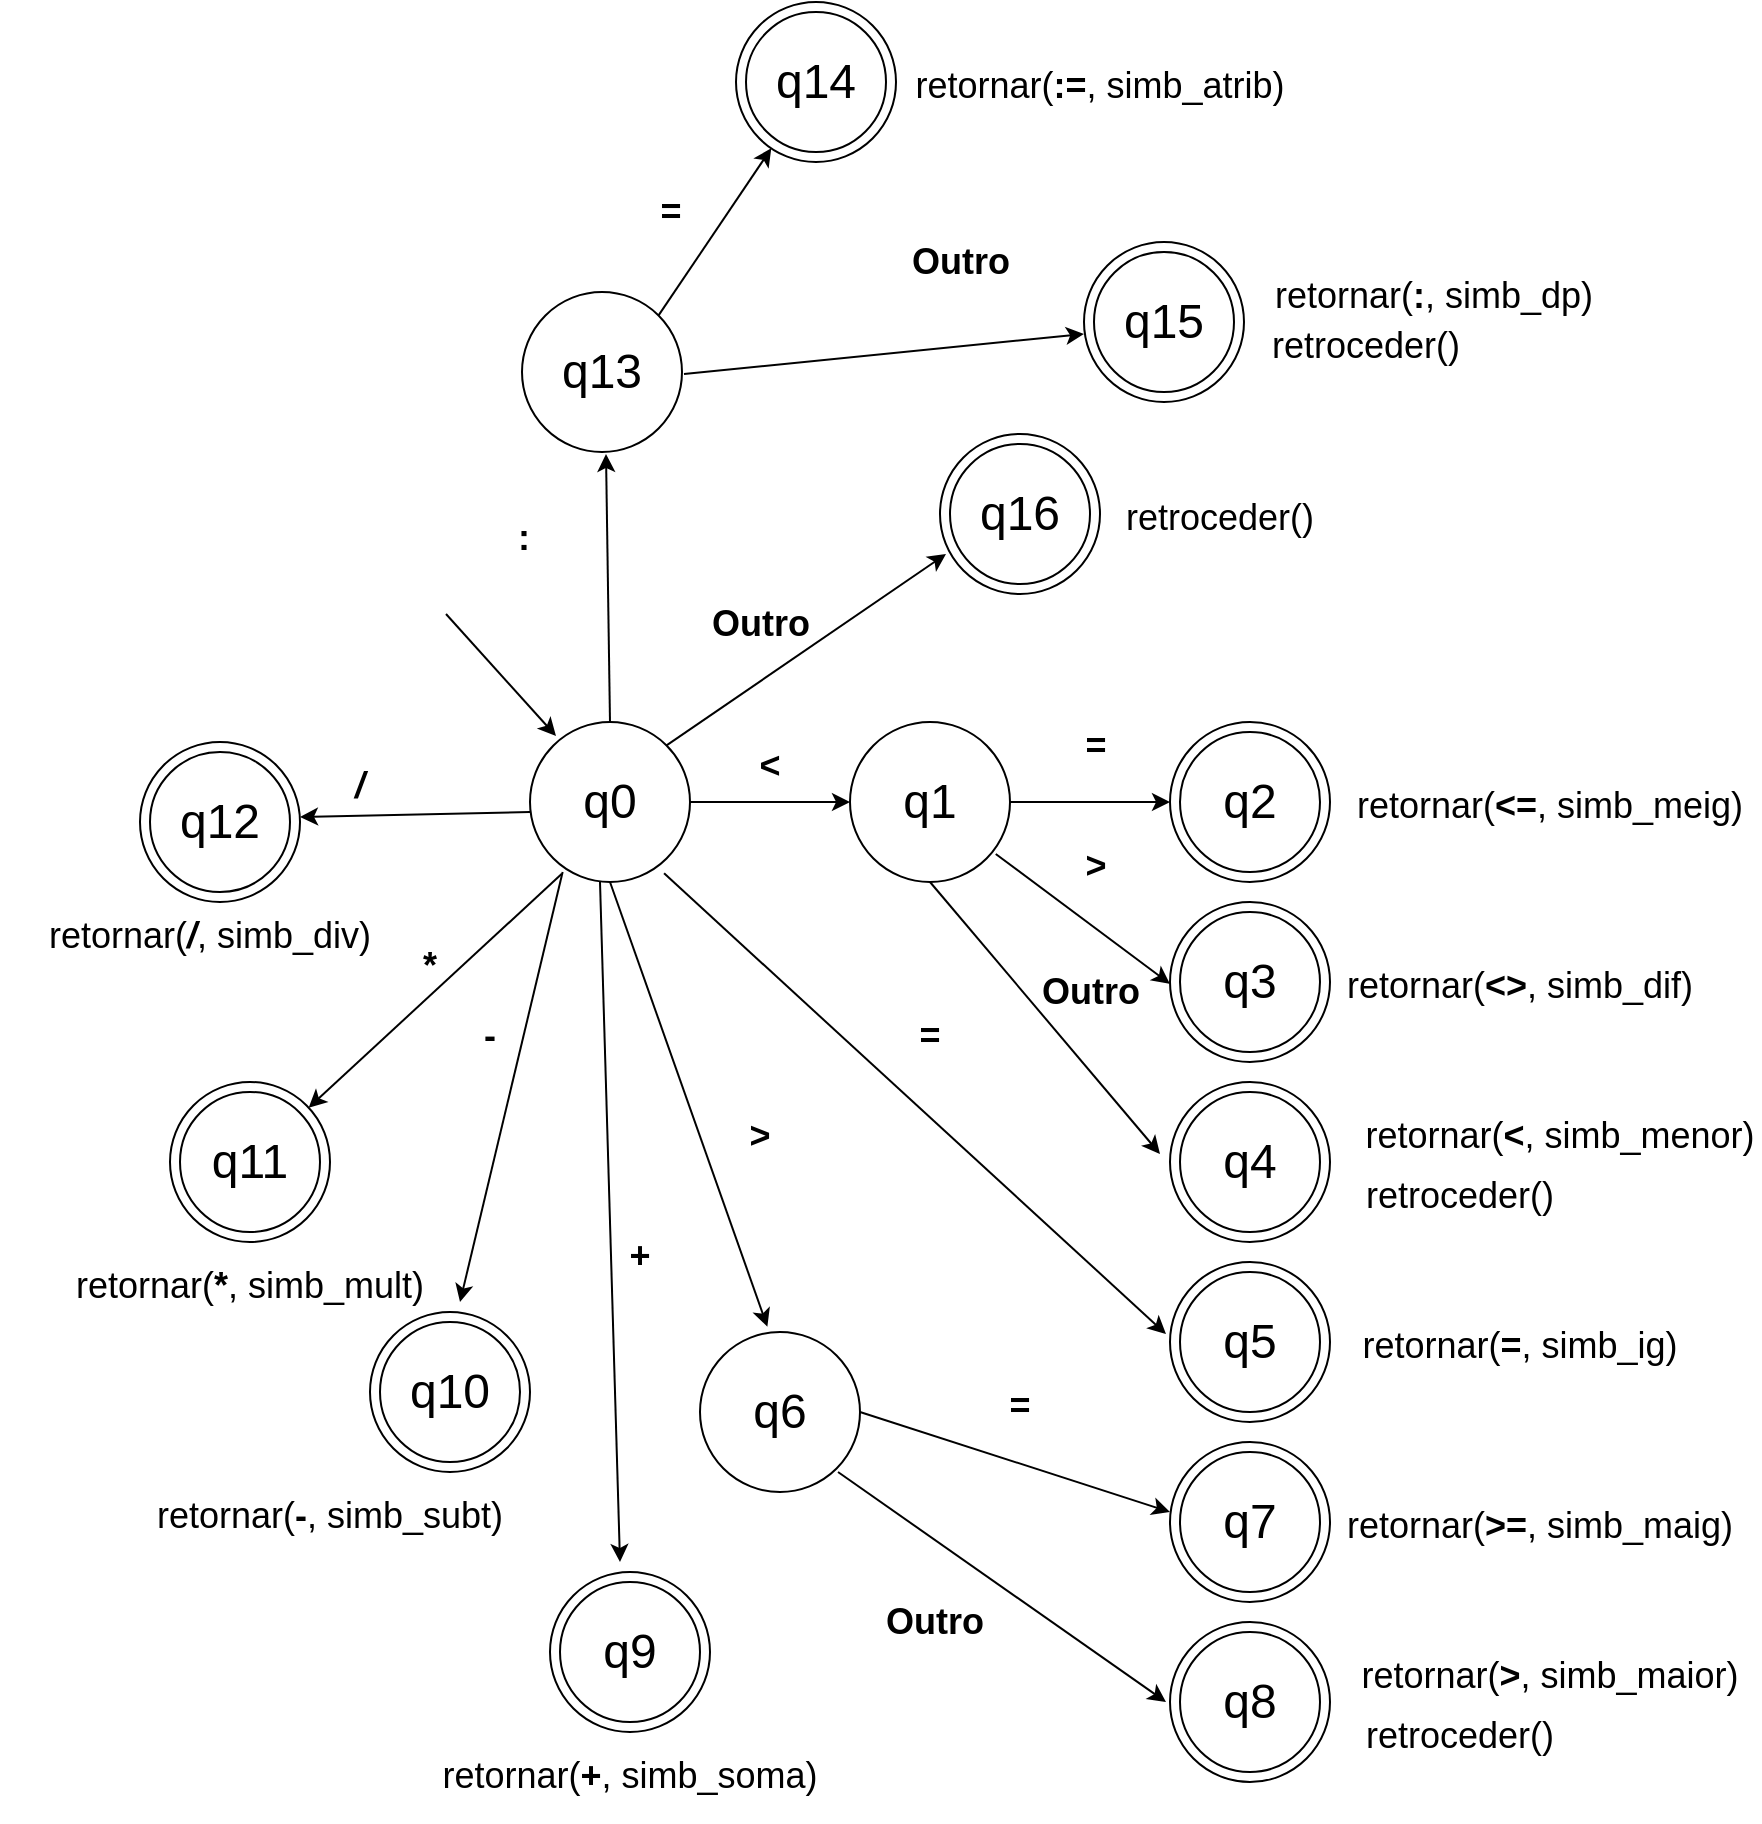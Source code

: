 <mxfile version="18.0.6" type="device"><diagram id="k-xO20qY_OcDulJQbsgA" name="Página-1"><mxGraphModel dx="1464" dy="553" grid="1" gridSize="10" guides="1" tooltips="1" connect="1" arrows="1" fold="1" page="1" pageScale="1" pageWidth="827" pageHeight="1169" math="0" shadow="0"><root><mxCell id="0"/><mxCell id="1" parent="0"/><mxCell id="ZyzuRHxb8MrdV4X4LxsM-8" value="" style="edgeStyle=orthogonalEdgeStyle;rounded=0;orthogonalLoop=1;jettySize=auto;html=1;" parent="1" source="ZyzuRHxb8MrdV4X4LxsM-6" target="ZyzuRHxb8MrdV4X4LxsM-7" edge="1"><mxGeometry relative="1" as="geometry"/></mxCell><mxCell id="ZyzuRHxb8MrdV4X4LxsM-6" value="" style="ellipse;whiteSpace=wrap;html=1;aspect=fixed;" parent="1" vertex="1"><mxGeometry x="202" y="394" width="80" height="80" as="geometry"/></mxCell><mxCell id="ZyzuRHxb8MrdV4X4LxsM-16" value="" style="edgeStyle=orthogonalEdgeStyle;rounded=0;orthogonalLoop=1;jettySize=auto;html=1;fontSize=24;" parent="1" source="ZyzuRHxb8MrdV4X4LxsM-7" target="ZyzuRHxb8MrdV4X4LxsM-15" edge="1"><mxGeometry relative="1" as="geometry"/></mxCell><mxCell id="ZyzuRHxb8MrdV4X4LxsM-7" value="" style="ellipse;whiteSpace=wrap;html=1;aspect=fixed;" parent="1" vertex="1"><mxGeometry x="362" y="394" width="80" height="80" as="geometry"/></mxCell><mxCell id="ZyzuRHxb8MrdV4X4LxsM-10" value="" style="endArrow=classic;html=1;rounded=0;entryX=0.025;entryY=0.275;entryDx=0;entryDy=0;entryPerimeter=0;" parent="1" edge="1"><mxGeometry width="50" height="50" relative="1" as="geometry"><mxPoint x="160" y="340" as="sourcePoint"/><mxPoint x="215" y="401.0" as="targetPoint"/></mxGeometry></mxCell><mxCell id="ZyzuRHxb8MrdV4X4LxsM-12" value="&lt;font style=&quot;font-size: 24px;&quot;&gt;q0&lt;/font&gt;" style="text;html=1;strokeColor=none;fillColor=none;align=center;verticalAlign=middle;whiteSpace=wrap;rounded=0;" parent="1" vertex="1"><mxGeometry x="212" y="419" width="60" height="30" as="geometry"/></mxCell><mxCell id="ZyzuRHxb8MrdV4X4LxsM-15" value="" style="ellipse;whiteSpace=wrap;html=1;aspect=fixed;" parent="1" vertex="1"><mxGeometry x="522" y="394" width="80" height="80" as="geometry"/></mxCell><mxCell id="ZyzuRHxb8MrdV4X4LxsM-13" value="&lt;font style=&quot;font-size: 24px;&quot;&gt;q1&lt;/font&gt;" style="text;html=1;strokeColor=none;fillColor=none;align=center;verticalAlign=middle;whiteSpace=wrap;rounded=0;" parent="1" vertex="1"><mxGeometry x="372" y="419" width="60" height="30" as="geometry"/></mxCell><mxCell id="ZyzuRHxb8MrdV4X4LxsM-27" value="&lt;font style=&quot;font-size: 18px;&quot;&gt;&lt;b&gt;=&lt;/b&gt;&lt;/font&gt;" style="text;html=1;strokeColor=none;fillColor=none;align=center;verticalAlign=middle;whiteSpace=wrap;rounded=0;fontSize=24;" parent="1" vertex="1"><mxGeometry x="454.5" y="369" width="60" height="70" as="geometry"/></mxCell><mxCell id="ZyzuRHxb8MrdV4X4LxsM-32" value="&lt;font style=&quot;font-size: 18px;&quot;&gt;&lt;b&gt;Outro&lt;/b&gt;&lt;/font&gt;" style="text;html=1;strokeColor=none;fillColor=none;align=center;verticalAlign=middle;whiteSpace=wrap;rounded=0;fontSize=24;" parent="1" vertex="1"><mxGeometry x="449.5" y="509" width="65" height="35" as="geometry"/></mxCell><mxCell id="ZyzuRHxb8MrdV4X4LxsM-9" value="" style="ellipse;whiteSpace=wrap;html=1;aspect=fixed;" parent="1" vertex="1"><mxGeometry x="527" y="399" width="70" height="70" as="geometry"/></mxCell><mxCell id="ZyzuRHxb8MrdV4X4LxsM-34" value="&lt;font style=&quot;font-size: 18px;&quot;&gt;&lt;b&gt;&amp;lt;&lt;/b&gt;&lt;/font&gt;" style="text;html=1;strokeColor=none;fillColor=none;align=center;verticalAlign=middle;whiteSpace=wrap;rounded=0;fontSize=24;" parent="1" vertex="1"><mxGeometry x="292" y="399" width="60" height="30" as="geometry"/></mxCell><mxCell id="ZyzuRHxb8MrdV4X4LxsM-24" value="&lt;font style=&quot;font-size: 24px;&quot;&gt;q2&lt;/font&gt;" style="text;html=1;strokeColor=none;fillColor=none;align=center;verticalAlign=middle;whiteSpace=wrap;rounded=0;" parent="1" vertex="1"><mxGeometry x="532" y="419" width="60" height="30" as="geometry"/></mxCell><mxCell id="ZyzuRHxb8MrdV4X4LxsM-36" value="&lt;span style=&quot;font-size: 18px;&quot;&gt;retornar(&lt;b&gt;&amp;lt;=&lt;/b&gt;, simb_meig)&lt;/span&gt;" style="text;html=1;strokeColor=none;fillColor=none;align=center;verticalAlign=middle;whiteSpace=wrap;rounded=0;fontSize=24;" parent="1" vertex="1"><mxGeometry x="607" y="409" width="210" height="50" as="geometry"/></mxCell><mxCell id="cR7s-xp0T8hH0WgQLpEf-1" value="" style="ellipse;whiteSpace=wrap;html=1;aspect=fixed;" parent="1" vertex="1"><mxGeometry x="522" y="484" width="80" height="80" as="geometry"/></mxCell><mxCell id="cR7s-xp0T8hH0WgQLpEf-2" value="" style="ellipse;whiteSpace=wrap;html=1;aspect=fixed;" parent="1" vertex="1"><mxGeometry x="527" y="489" width="70" height="70" as="geometry"/></mxCell><mxCell id="cR7s-xp0T8hH0WgQLpEf-3" value="&lt;font style=&quot;font-size: 24px;&quot;&gt;q3&lt;/font&gt;" style="text;html=1;strokeColor=none;fillColor=none;align=center;verticalAlign=middle;whiteSpace=wrap;rounded=0;" parent="1" vertex="1"><mxGeometry x="532" y="509" width="60" height="30" as="geometry"/></mxCell><mxCell id="cR7s-xp0T8hH0WgQLpEf-4" value="&lt;span style=&quot;font-size: 18px;&quot;&gt;retornar(&lt;b&gt;&amp;lt;&amp;gt;&lt;/b&gt;, simb_dif)&lt;/span&gt;" style="text;html=1;strokeColor=none;fillColor=none;align=center;verticalAlign=middle;whiteSpace=wrap;rounded=0;fontSize=24;" parent="1" vertex="1"><mxGeometry x="607" y="499" width="180" height="50" as="geometry"/></mxCell><mxCell id="cR7s-xp0T8hH0WgQLpEf-7" value="" style="ellipse;whiteSpace=wrap;html=1;aspect=fixed;" parent="1" vertex="1"><mxGeometry x="522" y="574" width="80" height="80" as="geometry"/></mxCell><mxCell id="cR7s-xp0T8hH0WgQLpEf-8" value="" style="ellipse;whiteSpace=wrap;html=1;aspect=fixed;" parent="1" vertex="1"><mxGeometry x="527" y="579" width="70" height="70" as="geometry"/></mxCell><mxCell id="cR7s-xp0T8hH0WgQLpEf-9" value="&lt;font style=&quot;font-size: 24px;&quot;&gt;q4&lt;/font&gt;" style="text;html=1;strokeColor=none;fillColor=none;align=center;verticalAlign=middle;whiteSpace=wrap;rounded=0;" parent="1" vertex="1"><mxGeometry x="532" y="599" width="60" height="30" as="geometry"/></mxCell><mxCell id="cR7s-xp0T8hH0WgQLpEf-10" value="&lt;span style=&quot;font-size: 18px;&quot;&gt;retornar(&lt;b&gt;&amp;lt;&lt;/b&gt;, simb_menor)&lt;/span&gt;" style="text;html=1;strokeColor=none;fillColor=none;align=center;verticalAlign=middle;whiteSpace=wrap;rounded=0;fontSize=24;" parent="1" vertex="1"><mxGeometry x="617" y="574" width="200" height="50" as="geometry"/></mxCell><mxCell id="cR7s-xp0T8hH0WgQLpEf-11" value="&lt;font style=&quot;font-size: 18px;&quot;&gt;&lt;b&gt;&amp;gt;&lt;/b&gt;&lt;/font&gt;" style="text;html=1;strokeColor=none;fillColor=none;align=center;verticalAlign=middle;whiteSpace=wrap;rounded=0;fontSize=24;" parent="1" vertex="1"><mxGeometry x="454.5" y="429" width="60" height="70" as="geometry"/></mxCell><mxCell id="cR7s-xp0T8hH0WgQLpEf-12" value="&lt;span style=&quot;font-size: 18px;&quot;&gt;retroceder()&lt;/span&gt;" style="text;html=1;strokeColor=none;fillColor=none;align=center;verticalAlign=middle;whiteSpace=wrap;rounded=0;fontSize=24;" parent="1" vertex="1"><mxGeometry x="617" y="604" width="100" height="50" as="geometry"/></mxCell><mxCell id="cR7s-xp0T8hH0WgQLpEf-13" value="" style="endArrow=classic;html=1;rounded=0;exitX=0.5;exitY=1;exitDx=0;exitDy=0;" parent="1" source="ZyzuRHxb8MrdV4X4LxsM-7" edge="1"><mxGeometry width="50" height="50" relative="1" as="geometry"><mxPoint x="412" y="609" as="sourcePoint"/><mxPoint x="517" y="610" as="targetPoint"/></mxGeometry></mxCell><mxCell id="cR7s-xp0T8hH0WgQLpEf-15" value="" style="endArrow=classic;html=1;rounded=0;exitX=0.911;exitY=0.825;exitDx=0;exitDy=0;exitPerimeter=0;" parent="1" source="ZyzuRHxb8MrdV4X4LxsM-7" edge="1"><mxGeometry width="50" height="50" relative="1" as="geometry"><mxPoint x="422.0" y="459" as="sourcePoint"/><mxPoint x="522" y="524.96" as="targetPoint"/></mxGeometry></mxCell><mxCell id="cR7s-xp0T8hH0WgQLpEf-16" value="" style="endArrow=classic;html=1;rounded=0;exitX=0.838;exitY=0.946;exitDx=0;exitDy=0;exitPerimeter=0;fontStyle=1" parent="1" source="ZyzuRHxb8MrdV4X4LxsM-6" edge="1"><mxGeometry width="50" height="50" relative="1" as="geometry"><mxPoint x="272" y="469.0" as="sourcePoint"/><mxPoint x="520" y="700" as="targetPoint"/></mxGeometry></mxCell><mxCell id="cR7s-xp0T8hH0WgQLpEf-20" value="" style="ellipse;whiteSpace=wrap;html=1;aspect=fixed;" parent="1" vertex="1"><mxGeometry x="522" y="664" width="80" height="80" as="geometry"/></mxCell><mxCell id="cR7s-xp0T8hH0WgQLpEf-21" value="" style="ellipse;whiteSpace=wrap;html=1;aspect=fixed;" parent="1" vertex="1"><mxGeometry x="527" y="669" width="70" height="70" as="geometry"/></mxCell><mxCell id="cR7s-xp0T8hH0WgQLpEf-22" value="&lt;font style=&quot;font-size: 24px;&quot;&gt;q5&lt;/font&gt;" style="text;html=1;strokeColor=none;fillColor=none;align=center;verticalAlign=middle;whiteSpace=wrap;rounded=0;" parent="1" vertex="1"><mxGeometry x="532" y="689" width="60" height="30" as="geometry"/></mxCell><mxCell id="cR7s-xp0T8hH0WgQLpEf-23" value="&lt;span style=&quot;font-size: 18px;&quot;&gt;retornar(&lt;b&gt;=&lt;/b&gt;, simb_ig)&lt;/span&gt;" style="text;html=1;strokeColor=none;fillColor=none;align=center;verticalAlign=middle;whiteSpace=wrap;rounded=0;fontSize=24;" parent="1" vertex="1"><mxGeometry x="607" y="679" width="180" height="50" as="geometry"/></mxCell><mxCell id="cR7s-xp0T8hH0WgQLpEf-24" value="" style="ellipse;whiteSpace=wrap;html=1;aspect=fixed;" parent="1" vertex="1"><mxGeometry x="522" y="754" width="80" height="80" as="geometry"/></mxCell><mxCell id="cR7s-xp0T8hH0WgQLpEf-25" value="" style="ellipse;whiteSpace=wrap;html=1;aspect=fixed;" parent="1" vertex="1"><mxGeometry x="527" y="759" width="70" height="70" as="geometry"/></mxCell><mxCell id="cR7s-xp0T8hH0WgQLpEf-26" value="&lt;font style=&quot;font-size: 24px;&quot;&gt;q7&lt;/font&gt;" style="text;html=1;strokeColor=none;fillColor=none;align=center;verticalAlign=middle;whiteSpace=wrap;rounded=0;" parent="1" vertex="1"><mxGeometry x="532" y="779" width="60" height="30" as="geometry"/></mxCell><mxCell id="cR7s-xp0T8hH0WgQLpEf-27" value="&lt;span style=&quot;font-size: 18px;&quot;&gt;retornar(&lt;b&gt;&amp;gt;=&lt;/b&gt;, simb_maig)&lt;/span&gt;" style="text;html=1;strokeColor=none;fillColor=none;align=center;verticalAlign=middle;whiteSpace=wrap;rounded=0;fontSize=24;" parent="1" vertex="1"><mxGeometry x="607" y="769" width="200" height="50" as="geometry"/></mxCell><mxCell id="cR7s-xp0T8hH0WgQLpEf-33" value="&lt;font style=&quot;font-size: 18px;&quot;&gt;&lt;b&gt;=&lt;/b&gt;&lt;/font&gt;" style="text;html=1;strokeColor=none;fillColor=none;align=center;verticalAlign=middle;whiteSpace=wrap;rounded=0;fontSize=24;" parent="1" vertex="1"><mxGeometry x="372" y="514" width="60" height="70" as="geometry"/></mxCell><mxCell id="cR7s-xp0T8hH0WgQLpEf-34" value="" style="ellipse;whiteSpace=wrap;html=1;aspect=fixed;" parent="1" vertex="1"><mxGeometry x="522" y="844" width="80" height="80" as="geometry"/></mxCell><mxCell id="cR7s-xp0T8hH0WgQLpEf-35" value="" style="ellipse;whiteSpace=wrap;html=1;aspect=fixed;" parent="1" vertex="1"><mxGeometry x="527" y="849" width="70" height="70" as="geometry"/></mxCell><mxCell id="cR7s-xp0T8hH0WgQLpEf-36" value="&lt;font style=&quot;font-size: 24px;&quot;&gt;q8&lt;/font&gt;" style="text;html=1;strokeColor=none;fillColor=none;align=center;verticalAlign=middle;whiteSpace=wrap;rounded=0;" parent="1" vertex="1"><mxGeometry x="532" y="869" width="60" height="30" as="geometry"/></mxCell><mxCell id="cR7s-xp0T8hH0WgQLpEf-37" value="&lt;span style=&quot;font-size: 18px;&quot;&gt;retornar(&lt;b&gt;&amp;gt;&lt;/b&gt;, simb_maior)&lt;/span&gt;" style="text;html=1;strokeColor=none;fillColor=none;align=center;verticalAlign=middle;whiteSpace=wrap;rounded=0;fontSize=24;" parent="1" vertex="1"><mxGeometry x="612" y="844" width="200" height="50" as="geometry"/></mxCell><mxCell id="cR7s-xp0T8hH0WgQLpEf-38" value="&lt;span style=&quot;font-size: 18px;&quot;&gt;retroceder()&lt;/span&gt;" style="text;html=1;strokeColor=none;fillColor=none;align=center;verticalAlign=middle;whiteSpace=wrap;rounded=0;fontSize=24;" parent="1" vertex="1"><mxGeometry x="617" y="874" width="100" height="50" as="geometry"/></mxCell><mxCell id="cR7s-xp0T8hH0WgQLpEf-39" value="" style="endArrow=classic;html=1;rounded=0;exitX=0.5;exitY=1;exitDx=0;exitDy=0;entryX=0.421;entryY=-0.033;entryDx=0;entryDy=0;entryPerimeter=0;" parent="1" source="ZyzuRHxb8MrdV4X4LxsM-6" target="cR7s-xp0T8hH0WgQLpEf-40" edge="1"><mxGeometry width="50" height="50" relative="1" as="geometry"><mxPoint x="227.0" y="474.0" as="sourcePoint"/><mxPoint x="287" y="764" as="targetPoint"/></mxGeometry></mxCell><mxCell id="cR7s-xp0T8hH0WgQLpEf-40" value="" style="ellipse;whiteSpace=wrap;html=1;aspect=fixed;" parent="1" vertex="1"><mxGeometry x="287" y="699" width="80" height="80" as="geometry"/></mxCell><mxCell id="cR7s-xp0T8hH0WgQLpEf-42" value="&lt;font style=&quot;font-size: 24px;&quot;&gt;q6&lt;/font&gt;" style="text;html=1;strokeColor=none;fillColor=none;align=center;verticalAlign=middle;whiteSpace=wrap;rounded=0;" parent="1" vertex="1"><mxGeometry x="297" y="724" width="60" height="30" as="geometry"/></mxCell><mxCell id="cR7s-xp0T8hH0WgQLpEf-43" value="" style="endArrow=classic;html=1;rounded=0;exitX=1;exitY=0.5;exitDx=0;exitDy=0;" parent="1" source="cR7s-xp0T8hH0WgQLpEf-40" edge="1"><mxGeometry width="50" height="50" relative="1" as="geometry"><mxPoint x="372.0" y="744" as="sourcePoint"/><mxPoint x="522" y="789" as="targetPoint"/></mxGeometry></mxCell><mxCell id="cR7s-xp0T8hH0WgQLpEf-44" value="" style="endArrow=classic;html=1;rounded=0;exitX=0.838;exitY=0.946;exitDx=0;exitDy=0;exitPerimeter=0;" parent="1" edge="1"><mxGeometry width="50" height="50" relative="1" as="geometry"><mxPoint x="356" y="769.0" as="sourcePoint"/><mxPoint x="520" y="884" as="targetPoint"/></mxGeometry></mxCell><mxCell id="cR7s-xp0T8hH0WgQLpEf-45" value="&lt;font style=&quot;font-size: 18px;&quot;&gt;&lt;b&gt;&amp;gt;&lt;/b&gt;&lt;/font&gt;" style="text;html=1;strokeColor=none;fillColor=none;align=center;verticalAlign=middle;whiteSpace=wrap;rounded=0;fontSize=24;" parent="1" vertex="1"><mxGeometry x="287" y="564" width="60" height="70" as="geometry"/></mxCell><mxCell id="cR7s-xp0T8hH0WgQLpEf-46" value="&lt;font style=&quot;font-size: 18px;&quot;&gt;&lt;b&gt;=&lt;/b&gt;&lt;/font&gt;" style="text;html=1;strokeColor=none;fillColor=none;align=center;verticalAlign=middle;whiteSpace=wrap;rounded=0;fontSize=24;" parent="1" vertex="1"><mxGeometry x="417" y="699" width="60" height="70" as="geometry"/></mxCell><mxCell id="cR7s-xp0T8hH0WgQLpEf-47" value="&lt;font style=&quot;font-size: 18px;&quot;&gt;&lt;b&gt;Outro&lt;/b&gt;&lt;/font&gt;" style="text;html=1;strokeColor=none;fillColor=none;align=center;verticalAlign=middle;whiteSpace=wrap;rounded=0;fontSize=24;" parent="1" vertex="1"><mxGeometry x="372" y="824" width="65" height="35" as="geometry"/></mxCell><mxCell id="18Gte0oBjys1mcYDDKw5-1" value="" style="endArrow=classic;html=1;rounded=0;" parent="1" edge="1"><mxGeometry width="50" height="50" relative="1" as="geometry"><mxPoint x="237" y="474" as="sourcePoint"/><mxPoint x="247" y="814" as="targetPoint"/></mxGeometry></mxCell><mxCell id="18Gte0oBjys1mcYDDKw5-2" value="" style="endArrow=classic;html=1;rounded=0;exitX=0.5;exitY=1;exitDx=0;exitDy=0;" parent="1" edge="1"><mxGeometry width="50" height="50" relative="1" as="geometry"><mxPoint x="218.32" y="469" as="sourcePoint"/><mxPoint x="167" y="684" as="targetPoint"/></mxGeometry></mxCell><mxCell id="18Gte0oBjys1mcYDDKw5-3" value="" style="ellipse;whiteSpace=wrap;html=1;aspect=fixed;" parent="1" vertex="1"><mxGeometry x="212" y="819" width="80" height="80" as="geometry"/></mxCell><mxCell id="18Gte0oBjys1mcYDDKw5-4" value="" style="ellipse;whiteSpace=wrap;html=1;aspect=fixed;" parent="1" vertex="1"><mxGeometry x="217" y="824" width="70" height="70" as="geometry"/></mxCell><mxCell id="18Gte0oBjys1mcYDDKw5-5" value="&lt;font style=&quot;font-size: 24px;&quot;&gt;q9&lt;/font&gt;" style="text;html=1;strokeColor=none;fillColor=none;align=center;verticalAlign=middle;whiteSpace=wrap;rounded=0;" parent="1" vertex="1"><mxGeometry x="222" y="844" width="60" height="30" as="geometry"/></mxCell><mxCell id="18Gte0oBjys1mcYDDKw5-6" value="&lt;span style=&quot;font-size: 18px;&quot;&gt;retornar(&lt;b&gt;+&lt;/b&gt;, simb_soma)&lt;/span&gt;" style="text;html=1;strokeColor=none;fillColor=none;align=center;verticalAlign=middle;whiteSpace=wrap;rounded=0;fontSize=24;" parent="1" vertex="1"><mxGeometry x="147" y="894" width="210" height="50" as="geometry"/></mxCell><mxCell id="18Gte0oBjys1mcYDDKw5-7" value="&lt;span style=&quot;font-size: 18px;&quot;&gt;&lt;b&gt;+&lt;/b&gt;&lt;/span&gt;" style="text;html=1;strokeColor=none;fillColor=none;align=center;verticalAlign=middle;whiteSpace=wrap;rounded=0;fontSize=24;" parent="1" vertex="1"><mxGeometry x="227" y="624" width="60" height="70" as="geometry"/></mxCell><mxCell id="18Gte0oBjys1mcYDDKw5-8" value="" style="ellipse;whiteSpace=wrap;html=1;aspect=fixed;" parent="1" vertex="1"><mxGeometry x="122" y="689" width="80" height="80" as="geometry"/></mxCell><mxCell id="18Gte0oBjys1mcYDDKw5-9" value="" style="ellipse;whiteSpace=wrap;html=1;aspect=fixed;" parent="1" vertex="1"><mxGeometry x="127" y="694" width="70" height="70" as="geometry"/></mxCell><mxCell id="18Gte0oBjys1mcYDDKw5-10" value="&lt;font style=&quot;font-size: 24px;&quot;&gt;q10&lt;/font&gt;" style="text;html=1;strokeColor=none;fillColor=none;align=center;verticalAlign=middle;whiteSpace=wrap;rounded=0;" parent="1" vertex="1"><mxGeometry x="132" y="714" width="60" height="30" as="geometry"/></mxCell><mxCell id="18Gte0oBjys1mcYDDKw5-11" value="&lt;span style=&quot;font-size: 18px;&quot;&gt;retornar(&lt;b&gt;-&lt;/b&gt;, simb_subt)&lt;/span&gt;" style="text;html=1;strokeColor=none;fillColor=none;align=center;verticalAlign=middle;whiteSpace=wrap;rounded=0;fontSize=24;" parent="1" vertex="1"><mxGeometry x="2" y="764" width="200" height="50" as="geometry"/></mxCell><mxCell id="18Gte0oBjys1mcYDDKw5-12" value="&lt;span style=&quot;font-size: 18px;&quot;&gt;&lt;b&gt;-&lt;/b&gt;&lt;/span&gt;" style="text;html=1;strokeColor=none;fillColor=none;align=center;verticalAlign=middle;whiteSpace=wrap;rounded=0;fontSize=24;" parent="1" vertex="1"><mxGeometry x="152" y="514" width="60" height="70" as="geometry"/></mxCell><mxCell id="18Gte0oBjys1mcYDDKw5-13" value="" style="ellipse;whiteSpace=wrap;html=1;aspect=fixed;" parent="1" vertex="1"><mxGeometry x="22" y="574" width="80" height="80" as="geometry"/></mxCell><mxCell id="18Gte0oBjys1mcYDDKw5-14" value="" style="ellipse;whiteSpace=wrap;html=1;aspect=fixed;" parent="1" vertex="1"><mxGeometry x="27" y="579" width="70" height="70" as="geometry"/></mxCell><mxCell id="18Gte0oBjys1mcYDDKw5-15" value="&lt;font style=&quot;font-size: 24px;&quot;&gt;q11&lt;/font&gt;" style="text;html=1;strokeColor=none;fillColor=none;align=center;verticalAlign=middle;whiteSpace=wrap;rounded=0;" parent="1" vertex="1"><mxGeometry x="32" y="599" width="60" height="30" as="geometry"/></mxCell><mxCell id="18Gte0oBjys1mcYDDKw5-16" value="&lt;span style=&quot;font-size: 18px;&quot;&gt;retornar(&lt;b&gt;*&lt;/b&gt;, simb_mult)&lt;/span&gt;" style="text;html=1;strokeColor=none;fillColor=none;align=center;verticalAlign=middle;whiteSpace=wrap;rounded=0;fontSize=24;" parent="1" vertex="1"><mxGeometry x="-43" y="649" width="210" height="50" as="geometry"/></mxCell><mxCell id="18Gte0oBjys1mcYDDKw5-17" value="" style="endArrow=classic;html=1;rounded=0;exitX=0.199;exitY=0.949;exitDx=0;exitDy=0;exitPerimeter=0;" parent="1" source="ZyzuRHxb8MrdV4X4LxsM-6" target="18Gte0oBjys1mcYDDKw5-13" edge="1"><mxGeometry width="50" height="50" relative="1" as="geometry"><mxPoint x="228.32" y="479" as="sourcePoint"/><mxPoint x="177" y="694.0" as="targetPoint"/></mxGeometry></mxCell><mxCell id="18Gte0oBjys1mcYDDKw5-18" value="&lt;span style=&quot;font-size: 18px;&quot;&gt;&lt;b&gt;*&lt;/b&gt;&lt;/span&gt;" style="text;html=1;strokeColor=none;fillColor=none;align=center;verticalAlign=middle;whiteSpace=wrap;rounded=0;fontSize=24;" parent="1" vertex="1"><mxGeometry x="122" y="479" width="60" height="70" as="geometry"/></mxCell><mxCell id="18Gte0oBjys1mcYDDKw5-20" value="" style="ellipse;whiteSpace=wrap;html=1;aspect=fixed;" parent="1" vertex="1"><mxGeometry x="7" y="404" width="80" height="80" as="geometry"/></mxCell><mxCell id="18Gte0oBjys1mcYDDKw5-21" value="" style="ellipse;whiteSpace=wrap;html=1;aspect=fixed;" parent="1" vertex="1"><mxGeometry x="12" y="409" width="70" height="70" as="geometry"/></mxCell><mxCell id="18Gte0oBjys1mcYDDKw5-22" value="&lt;font style=&quot;font-size: 24px;&quot;&gt;q12&lt;/font&gt;" style="text;html=1;strokeColor=none;fillColor=none;align=center;verticalAlign=middle;whiteSpace=wrap;rounded=0;" parent="1" vertex="1"><mxGeometry x="17" y="429" width="60" height="30" as="geometry"/></mxCell><mxCell id="18Gte0oBjys1mcYDDKw5-23" value="&lt;span style=&quot;font-size: 18px;&quot;&gt;retornar(&lt;i&gt;&lt;b&gt;/&lt;/b&gt;&lt;/i&gt;, simb_div)&lt;/span&gt;" style="text;html=1;strokeColor=none;fillColor=none;align=center;verticalAlign=middle;whiteSpace=wrap;rounded=0;fontSize=24;" parent="1" vertex="1"><mxGeometry x="-63" y="474" width="210" height="50" as="geometry"/></mxCell><mxCell id="18Gte0oBjys1mcYDDKw5-24" value="" style="endArrow=classic;html=1;rounded=0;exitX=0.199;exitY=0.949;exitDx=0;exitDy=0;exitPerimeter=0;entryX=0;entryY=0.75;entryDx=0;entryDy=0;" parent="1" edge="1" target="18Gte0oBjys1mcYDDKw5-25"><mxGeometry width="50" height="50" relative="1" as="geometry"><mxPoint x="202.0" y="439.0" as="sourcePoint"/><mxPoint x="47" y="454" as="targetPoint"/></mxGeometry></mxCell><mxCell id="18Gte0oBjys1mcYDDKw5-25" value="&lt;span style=&quot;font-size: 18px;&quot;&gt;&lt;b&gt;&lt;i&gt;/&lt;/i&gt;&lt;/b&gt;&lt;/span&gt;" style="text;html=1;strokeColor=none;fillColor=none;align=center;verticalAlign=middle;whiteSpace=wrap;rounded=0;fontSize=24;" parent="1" vertex="1"><mxGeometry x="87" y="389" width="60" height="70" as="geometry"/></mxCell><mxCell id="18Gte0oBjys1mcYDDKw5-32" value="" style="ellipse;whiteSpace=wrap;html=1;aspect=fixed;" parent="1" vertex="1"><mxGeometry x="305" y="34" width="80" height="80" as="geometry"/></mxCell><mxCell id="18Gte0oBjys1mcYDDKw5-33" value="" style="ellipse;whiteSpace=wrap;html=1;aspect=fixed;" parent="1" vertex="1"><mxGeometry x="310" y="39" width="70" height="70" as="geometry"/></mxCell><mxCell id="18Gte0oBjys1mcYDDKw5-34" value="&lt;font style=&quot;font-size: 24px;&quot;&gt;q14&lt;/font&gt;" style="text;html=1;strokeColor=none;fillColor=none;align=center;verticalAlign=middle;whiteSpace=wrap;rounded=0;" parent="1" vertex="1"><mxGeometry x="315" y="59" width="60" height="30" as="geometry"/></mxCell><mxCell id="18Gte0oBjys1mcYDDKw5-35" value="&lt;span style=&quot;font-size: 18px;&quot;&gt;retornar(&lt;b&gt;:&lt;/b&gt;, simb_dp)&lt;/span&gt;" style="text;html=1;strokeColor=none;fillColor=none;align=center;verticalAlign=middle;whiteSpace=wrap;rounded=0;fontSize=24;" parent="1" vertex="1"><mxGeometry x="549" y="154" width="210" height="50" as="geometry"/></mxCell><mxCell id="18Gte0oBjys1mcYDDKw5-36" value="" style="ellipse;whiteSpace=wrap;html=1;aspect=fixed;" parent="1" vertex="1"><mxGeometry x="479" y="154" width="80" height="80" as="geometry"/></mxCell><mxCell id="18Gte0oBjys1mcYDDKw5-37" value="" style="ellipse;whiteSpace=wrap;html=1;aspect=fixed;" parent="1" vertex="1"><mxGeometry x="484" y="159" width="70" height="70" as="geometry"/></mxCell><mxCell id="18Gte0oBjys1mcYDDKw5-38" value="&lt;font style=&quot;font-size: 24px;&quot;&gt;q15&lt;/font&gt;" style="text;html=1;strokeColor=none;fillColor=none;align=center;verticalAlign=middle;whiteSpace=wrap;rounded=0;" parent="1" vertex="1"><mxGeometry x="489" y="179" width="60" height="30" as="geometry"/></mxCell><mxCell id="18Gte0oBjys1mcYDDKw5-39" value="&lt;span style=&quot;font-size: 18px;&quot;&gt;retornar(&lt;b style=&quot;&quot;&gt;:=&lt;/b&gt;, simb_atrib)&lt;/span&gt;" style="text;html=1;strokeColor=none;fillColor=none;align=center;verticalAlign=middle;whiteSpace=wrap;rounded=0;fontSize=24;" parent="1" vertex="1"><mxGeometry x="382" y="49" width="210" height="50" as="geometry"/></mxCell><mxCell id="18Gte0oBjys1mcYDDKw5-40" value="" style="ellipse;whiteSpace=wrap;html=1;aspect=fixed;" parent="1" vertex="1"><mxGeometry x="198" y="179" width="80" height="80" as="geometry"/></mxCell><mxCell id="18Gte0oBjys1mcYDDKw5-41" value="&lt;font style=&quot;font-size: 24px;&quot;&gt;q13&lt;/font&gt;" style="text;html=1;strokeColor=none;fillColor=none;align=center;verticalAlign=middle;whiteSpace=wrap;rounded=0;" parent="1" vertex="1"><mxGeometry x="208" y="204" width="60" height="30" as="geometry"/></mxCell><mxCell id="18Gte0oBjys1mcYDDKw5-44" value="" style="endArrow=classic;html=1;rounded=0;exitX=0.5;exitY=0;exitDx=0;exitDy=0;fontStyle=1;" parent="1" source="ZyzuRHxb8MrdV4X4LxsM-6" edge="1"><mxGeometry width="50" height="50" relative="1" as="geometry"><mxPoint x="102.0" y="90.0" as="sourcePoint"/><mxPoint x="240" y="260" as="targetPoint"/></mxGeometry></mxCell><mxCell id="18Gte0oBjys1mcYDDKw5-46" value="&lt;font style=&quot;font-size: 18px;&quot;&gt;&lt;b&gt;:&lt;/b&gt;&lt;/font&gt;" style="text;html=1;strokeColor=none;fillColor=none;align=center;verticalAlign=middle;whiteSpace=wrap;rounded=0;fontSize=24;" parent="1" vertex="1"><mxGeometry x="169" y="285" width="60" height="30" as="geometry"/></mxCell><mxCell id="18Gte0oBjys1mcYDDKw5-47" value="" style="endArrow=classic;html=1;rounded=0;exitX=1;exitY=0;exitDx=0;exitDy=0;fontStyle=1;" parent="1" source="18Gte0oBjys1mcYDDKw5-40" edge="1"><mxGeometry width="50" height="50" relative="1" as="geometry"><mxPoint x="278.284" y="244.716" as="sourcePoint"/><mxPoint x="322.646" y="107.171" as="targetPoint"/></mxGeometry></mxCell><mxCell id="18Gte0oBjys1mcYDDKw5-48" value="" style="endArrow=classic;html=1;rounded=0;fontStyle=1;" parent="1" edge="1"><mxGeometry width="50" height="50" relative="1" as="geometry"><mxPoint x="279" y="220" as="sourcePoint"/><mxPoint x="479" y="200" as="targetPoint"/></mxGeometry></mxCell><mxCell id="18Gte0oBjys1mcYDDKw5-49" value="&lt;font style=&quot;font-size: 18px;&quot;&gt;&lt;b&gt;Outro&lt;/b&gt;&lt;/font&gt;" style="text;html=1;strokeColor=none;fillColor=none;align=center;verticalAlign=middle;whiteSpace=wrap;rounded=0;fontSize=24;" parent="1" vertex="1"><mxGeometry x="385" y="144" width="65" height="35" as="geometry"/></mxCell><mxCell id="18Gte0oBjys1mcYDDKw5-50" value="&lt;font style=&quot;font-size: 18px;&quot;&gt;&lt;b&gt;=&lt;/b&gt;&lt;/font&gt;" style="text;html=1;strokeColor=none;fillColor=none;align=center;verticalAlign=middle;whiteSpace=wrap;rounded=0;fontSize=24;" parent="1" vertex="1"><mxGeometry x="240" y="119" width="65" height="35" as="geometry"/></mxCell><mxCell id="18Gte0oBjys1mcYDDKw5-51" value="&lt;span style=&quot;font-size: 18px;&quot;&gt;retroceder()&lt;/span&gt;" style="text;html=1;strokeColor=none;fillColor=none;align=center;verticalAlign=middle;whiteSpace=wrap;rounded=0;fontSize=24;" parent="1" vertex="1"><mxGeometry x="570" y="179" width="100" height="50" as="geometry"/></mxCell><mxCell id="BglMM9NICOu-t23kIzYD-2" value="" style="endArrow=classic;html=1;rounded=0;exitX=1;exitY=0;exitDx=0;exitDy=0;fontStyle=1;" edge="1" parent="1" source="ZyzuRHxb8MrdV4X4LxsM-6"><mxGeometry width="50" height="50" relative="1" as="geometry"><mxPoint x="252" y="404" as="sourcePoint"/><mxPoint x="410" y="310" as="targetPoint"/></mxGeometry></mxCell><mxCell id="BglMM9NICOu-t23kIzYD-3" value="" style="ellipse;whiteSpace=wrap;html=1;aspect=fixed;" vertex="1" parent="1"><mxGeometry x="407" y="250" width="80" height="80" as="geometry"/></mxCell><mxCell id="BglMM9NICOu-t23kIzYD-4" value="" style="ellipse;whiteSpace=wrap;html=1;aspect=fixed;" vertex="1" parent="1"><mxGeometry x="412" y="255" width="70" height="70" as="geometry"/></mxCell><mxCell id="BglMM9NICOu-t23kIzYD-5" value="&lt;font style=&quot;font-size: 24px;&quot;&gt;q16&lt;/font&gt;" style="text;html=1;strokeColor=none;fillColor=none;align=center;verticalAlign=middle;whiteSpace=wrap;rounded=0;" vertex="1" parent="1"><mxGeometry x="417" y="275" width="60" height="30" as="geometry"/></mxCell><mxCell id="BglMM9NICOu-t23kIzYD-6" value="&lt;span style=&quot;font-size: 18px;&quot;&gt;retroceder()&lt;/span&gt;" style="text;html=1;strokeColor=none;fillColor=none;align=center;verticalAlign=middle;whiteSpace=wrap;rounded=0;fontSize=24;" vertex="1" parent="1"><mxGeometry x="497" y="265" width="100" height="50" as="geometry"/></mxCell><mxCell id="BglMM9NICOu-t23kIzYD-7" value="&lt;font style=&quot;font-size: 18px;&quot;&gt;&lt;b&gt;Outro&lt;/b&gt;&lt;/font&gt;" style="text;html=1;strokeColor=none;fillColor=none;align=center;verticalAlign=middle;whiteSpace=wrap;rounded=0;fontSize=24;" vertex="1" parent="1"><mxGeometry x="284.5" y="325" width="65" height="35" as="geometry"/></mxCell></root></mxGraphModel></diagram></mxfile>